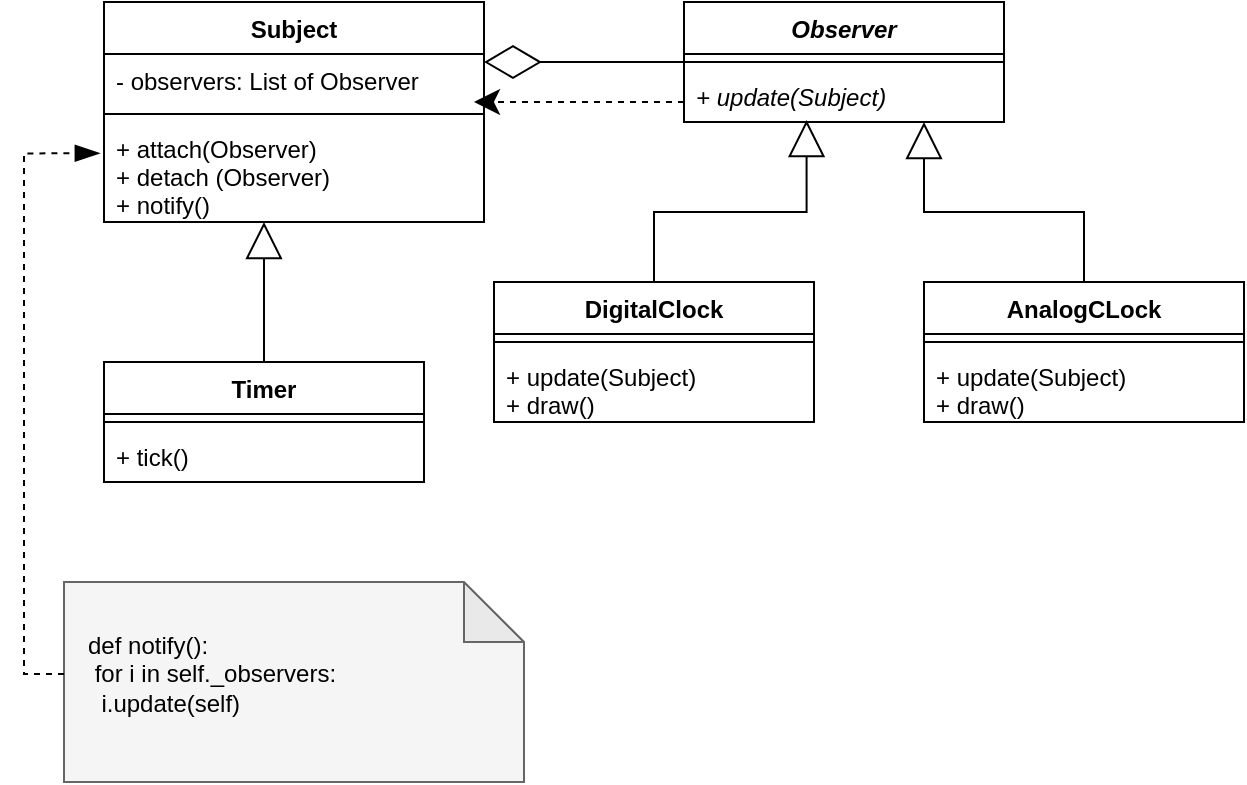 <mxfile version="21.1.2" type="device">
  <diagram name="Page-1" id="3E3Xyk43YIrzX9BX_ayX">
    <mxGraphModel dx="1221" dy="831" grid="1" gridSize="10" guides="1" tooltips="1" connect="1" arrows="1" fold="1" page="1" pageScale="1" pageWidth="850" pageHeight="1100" math="0" shadow="0">
      <root>
        <mxCell id="0" />
        <mxCell id="1" parent="0" />
        <mxCell id="nSw_Z0AjLRBM3idTYw_I-1" value="Subject" style="swimlane;fontStyle=1;align=center;verticalAlign=top;childLayout=stackLayout;horizontal=1;startSize=26;horizontalStack=0;resizeParent=1;resizeParentMax=0;resizeLast=0;collapsible=1;marginBottom=0;" parent="1" vertex="1">
          <mxGeometry x="70" y="110" width="190" height="110" as="geometry" />
        </mxCell>
        <mxCell id="nSw_Z0AjLRBM3idTYw_I-2" value="- observers: List of Observer" style="text;strokeColor=none;fillColor=none;align=left;verticalAlign=top;spacingLeft=4;spacingRight=4;overflow=hidden;rotatable=0;points=[[0,0.5],[1,0.5]];portConstraint=eastwest;" parent="nSw_Z0AjLRBM3idTYw_I-1" vertex="1">
          <mxGeometry y="26" width="190" height="26" as="geometry" />
        </mxCell>
        <mxCell id="nSw_Z0AjLRBM3idTYw_I-3" value="" style="line;strokeWidth=1;fillColor=none;align=left;verticalAlign=middle;spacingTop=-1;spacingLeft=3;spacingRight=3;rotatable=0;labelPosition=right;points=[];portConstraint=eastwest;strokeColor=inherit;" parent="nSw_Z0AjLRBM3idTYw_I-1" vertex="1">
          <mxGeometry y="52" width="190" height="8" as="geometry" />
        </mxCell>
        <mxCell id="nSw_Z0AjLRBM3idTYw_I-4" value="+ attach(Observer)&#xa;+ detach (Observer)&#xa;+ notify()" style="text;strokeColor=none;fillColor=none;align=left;verticalAlign=top;spacingLeft=4;spacingRight=4;overflow=hidden;rotatable=0;points=[[0,0.5],[1,0.5]];portConstraint=eastwest;" parent="nSw_Z0AjLRBM3idTYw_I-1" vertex="1">
          <mxGeometry y="60" width="190" height="50" as="geometry" />
        </mxCell>
        <mxCell id="nSw_Z0AjLRBM3idTYw_I-5" value="Observer" style="swimlane;fontStyle=3;align=center;verticalAlign=top;childLayout=stackLayout;horizontal=1;startSize=26;horizontalStack=0;resizeParent=1;resizeParentMax=0;resizeLast=0;collapsible=1;marginBottom=0;" parent="1" vertex="1">
          <mxGeometry x="360" y="110" width="160" height="60" as="geometry" />
        </mxCell>
        <mxCell id="nSw_Z0AjLRBM3idTYw_I-7" value="" style="line;strokeWidth=1;fillColor=none;align=left;verticalAlign=middle;spacingTop=-1;spacingLeft=3;spacingRight=3;rotatable=0;labelPosition=right;points=[];portConstraint=eastwest;strokeColor=inherit;" parent="nSw_Z0AjLRBM3idTYw_I-5" vertex="1">
          <mxGeometry y="26" width="160" height="8" as="geometry" />
        </mxCell>
        <mxCell id="nSw_Z0AjLRBM3idTYw_I-8" value="+ update(Subject)" style="text;strokeColor=none;fillColor=none;align=left;verticalAlign=top;spacingLeft=4;spacingRight=4;overflow=hidden;rotatable=0;points=[[0,0.5],[1,0.5]];portConstraint=eastwest;fontStyle=2" parent="nSw_Z0AjLRBM3idTYw_I-5" vertex="1">
          <mxGeometry y="34" width="160" height="26" as="geometry" />
        </mxCell>
        <mxCell id="nSw_Z0AjLRBM3idTYw_I-13" style="edgeStyle=orthogonalEdgeStyle;rounded=0;orthogonalLoop=1;jettySize=auto;html=1;entryX=0.421;entryY=1;entryDx=0;entryDy=0;entryPerimeter=0;endArrow=block;endFill=0;endSize=16;" parent="1" source="nSw_Z0AjLRBM3idTYw_I-9" target="nSw_Z0AjLRBM3idTYw_I-4" edge="1">
          <mxGeometry relative="1" as="geometry" />
        </mxCell>
        <mxCell id="nSw_Z0AjLRBM3idTYw_I-9" value="Timer" style="swimlane;fontStyle=1;align=center;verticalAlign=top;childLayout=stackLayout;horizontal=1;startSize=26;horizontalStack=0;resizeParent=1;resizeParentMax=0;resizeLast=0;collapsible=1;marginBottom=0;" parent="1" vertex="1">
          <mxGeometry x="70" y="290" width="160" height="60" as="geometry" />
        </mxCell>
        <mxCell id="nSw_Z0AjLRBM3idTYw_I-11" value="" style="line;strokeWidth=1;fillColor=none;align=left;verticalAlign=middle;spacingTop=-1;spacingLeft=3;spacingRight=3;rotatable=0;labelPosition=right;points=[];portConstraint=eastwest;strokeColor=inherit;" parent="nSw_Z0AjLRBM3idTYw_I-9" vertex="1">
          <mxGeometry y="26" width="160" height="8" as="geometry" />
        </mxCell>
        <mxCell id="nSw_Z0AjLRBM3idTYw_I-12" value="+ tick()" style="text;strokeColor=none;fillColor=none;align=left;verticalAlign=top;spacingLeft=4;spacingRight=4;overflow=hidden;rotatable=0;points=[[0,0.5],[1,0.5]];portConstraint=eastwest;" parent="nSw_Z0AjLRBM3idTYw_I-9" vertex="1">
          <mxGeometry y="34" width="160" height="26" as="geometry" />
        </mxCell>
        <mxCell id="nSw_Z0AjLRBM3idTYw_I-22" style="edgeStyle=orthogonalEdgeStyle;rounded=0;orthogonalLoop=1;jettySize=auto;html=1;entryX=0.383;entryY=0.962;entryDx=0;entryDy=0;entryPerimeter=0;endArrow=block;endFill=0;endSize=16;" parent="1" source="nSw_Z0AjLRBM3idTYw_I-14" target="nSw_Z0AjLRBM3idTYw_I-8" edge="1">
          <mxGeometry relative="1" as="geometry" />
        </mxCell>
        <mxCell id="nSw_Z0AjLRBM3idTYw_I-14" value="DigitalClock" style="swimlane;fontStyle=1;align=center;verticalAlign=top;childLayout=stackLayout;horizontal=1;startSize=26;horizontalStack=0;resizeParent=1;resizeParentMax=0;resizeLast=0;collapsible=1;marginBottom=0;" parent="1" vertex="1">
          <mxGeometry x="265" y="250" width="160" height="70" as="geometry" />
        </mxCell>
        <mxCell id="nSw_Z0AjLRBM3idTYw_I-16" value="" style="line;strokeWidth=1;fillColor=none;align=left;verticalAlign=middle;spacingTop=-1;spacingLeft=3;spacingRight=3;rotatable=0;labelPosition=right;points=[];portConstraint=eastwest;strokeColor=inherit;" parent="nSw_Z0AjLRBM3idTYw_I-14" vertex="1">
          <mxGeometry y="26" width="160" height="8" as="geometry" />
        </mxCell>
        <mxCell id="nSw_Z0AjLRBM3idTYw_I-17" value="+ update(Subject)&#xa;+ draw()" style="text;strokeColor=none;fillColor=none;align=left;verticalAlign=top;spacingLeft=4;spacingRight=4;overflow=hidden;rotatable=0;points=[[0,0.5],[1,0.5]];portConstraint=eastwest;" parent="nSw_Z0AjLRBM3idTYw_I-14" vertex="1">
          <mxGeometry y="34" width="160" height="36" as="geometry" />
        </mxCell>
        <mxCell id="nSw_Z0AjLRBM3idTYw_I-23" style="edgeStyle=orthogonalEdgeStyle;rounded=0;orthogonalLoop=1;jettySize=auto;html=1;entryX=0.75;entryY=1;entryDx=0;entryDy=0;entryPerimeter=0;endArrow=block;endFill=0;endSize=16;" parent="1" source="nSw_Z0AjLRBM3idTYw_I-18" target="nSw_Z0AjLRBM3idTYw_I-8" edge="1">
          <mxGeometry relative="1" as="geometry" />
        </mxCell>
        <mxCell id="nSw_Z0AjLRBM3idTYw_I-18" value="AnalogCLock" style="swimlane;fontStyle=1;align=center;verticalAlign=top;childLayout=stackLayout;horizontal=1;startSize=26;horizontalStack=0;resizeParent=1;resizeParentMax=0;resizeLast=0;collapsible=1;marginBottom=0;" parent="1" vertex="1">
          <mxGeometry x="480" y="250" width="160" height="70" as="geometry" />
        </mxCell>
        <mxCell id="nSw_Z0AjLRBM3idTYw_I-19" value="" style="line;strokeWidth=1;fillColor=none;align=left;verticalAlign=middle;spacingTop=-1;spacingLeft=3;spacingRight=3;rotatable=0;labelPosition=right;points=[];portConstraint=eastwest;strokeColor=inherit;" parent="nSw_Z0AjLRBM3idTYw_I-18" vertex="1">
          <mxGeometry y="26" width="160" height="8" as="geometry" />
        </mxCell>
        <mxCell id="nSw_Z0AjLRBM3idTYw_I-20" value="+ update(Subject)&#xa;+ draw()" style="text;strokeColor=none;fillColor=none;align=left;verticalAlign=top;spacingLeft=4;spacingRight=4;overflow=hidden;rotatable=0;points=[[0,0.5],[1,0.5]];portConstraint=eastwest;" parent="nSw_Z0AjLRBM3idTYw_I-18" vertex="1">
          <mxGeometry y="34" width="160" height="36" as="geometry" />
        </mxCell>
        <mxCell id="nSw_Z0AjLRBM3idTYw_I-24" style="edgeStyle=orthogonalEdgeStyle;rounded=0;orthogonalLoop=1;jettySize=auto;html=1;entryX=1;entryY=0.808;entryDx=0;entryDy=0;entryPerimeter=0;endArrow=diamondThin;endFill=0;startSize=26;endSize=26;" parent="1" edge="1">
          <mxGeometry relative="1" as="geometry">
            <mxPoint x="360" y="140.008" as="sourcePoint" />
            <mxPoint x="260" y="140.008" as="targetPoint" />
          </mxGeometry>
        </mxCell>
        <mxCell id="nSw_Z0AjLRBM3idTYw_I-26" value="" style="endArrow=classic;html=1;rounded=0;dashed=1;strokeWidth=1;startSize=26;endSize=10;strokeColor=default;" parent="1" edge="1">
          <mxGeometry width="50" height="50" relative="1" as="geometry">
            <mxPoint x="360" y="160" as="sourcePoint" />
            <mxPoint x="255" y="160" as="targetPoint" />
            <Array as="points" />
          </mxGeometry>
        </mxCell>
        <mxCell id="nSw_Z0AjLRBM3idTYw_I-27" value="" style="group" parent="1" vertex="1" connectable="0">
          <mxGeometry x="50" y="400" width="230" height="100" as="geometry" />
        </mxCell>
        <mxCell id="nSw_Z0AjLRBM3idTYw_I-28" value="" style="shape=note;whiteSpace=wrap;html=1;backgroundOutline=1;darkOpacity=0.05;fillColor=#f5f5f5;fontColor=#333333;strokeColor=#666666;" parent="nSw_Z0AjLRBM3idTYw_I-27" vertex="1">
          <mxGeometry width="230" height="100" as="geometry" />
        </mxCell>
        <mxCell id="nSw_Z0AjLRBM3idTYw_I-29" value="def notify():&lt;br&gt;&lt;span style=&quot;white-space: pre;&quot;&gt;	&lt;/span&gt;for i in self._observers:&lt;br&gt;&lt;span style=&quot;white-space: pre;&quot;&gt;	&lt;/span&gt;&lt;span style=&quot;white-space: pre;&quot;&gt;	&lt;/span&gt;i.update(self)" style="text;html=1;strokeColor=none;fillColor=none;align=left;verticalAlign=middle;whiteSpace=wrap;rounded=0;" parent="nSw_Z0AjLRBM3idTYw_I-27" vertex="1">
          <mxGeometry x="10" y="10" width="180" height="72" as="geometry" />
        </mxCell>
        <mxCell id="nSw_Z0AjLRBM3idTYw_I-30" style="edgeStyle=orthogonalEdgeStyle;rounded=0;orthogonalLoop=1;jettySize=auto;html=1;entryX=-0.011;entryY=0.313;entryDx=0;entryDy=0;entryPerimeter=0;dashed=1;strokeColor=default;strokeWidth=1;endArrow=blockThin;endFill=1;startSize=26;endSize=10;" parent="1" target="nSw_Z0AjLRBM3idTYw_I-4" edge="1">
          <mxGeometry relative="1" as="geometry">
            <mxPoint x="50" y="446" as="sourcePoint" />
            <Array as="points">
              <mxPoint x="30" y="446" />
              <mxPoint x="30" y="186" />
            </Array>
          </mxGeometry>
        </mxCell>
      </root>
    </mxGraphModel>
  </diagram>
</mxfile>
